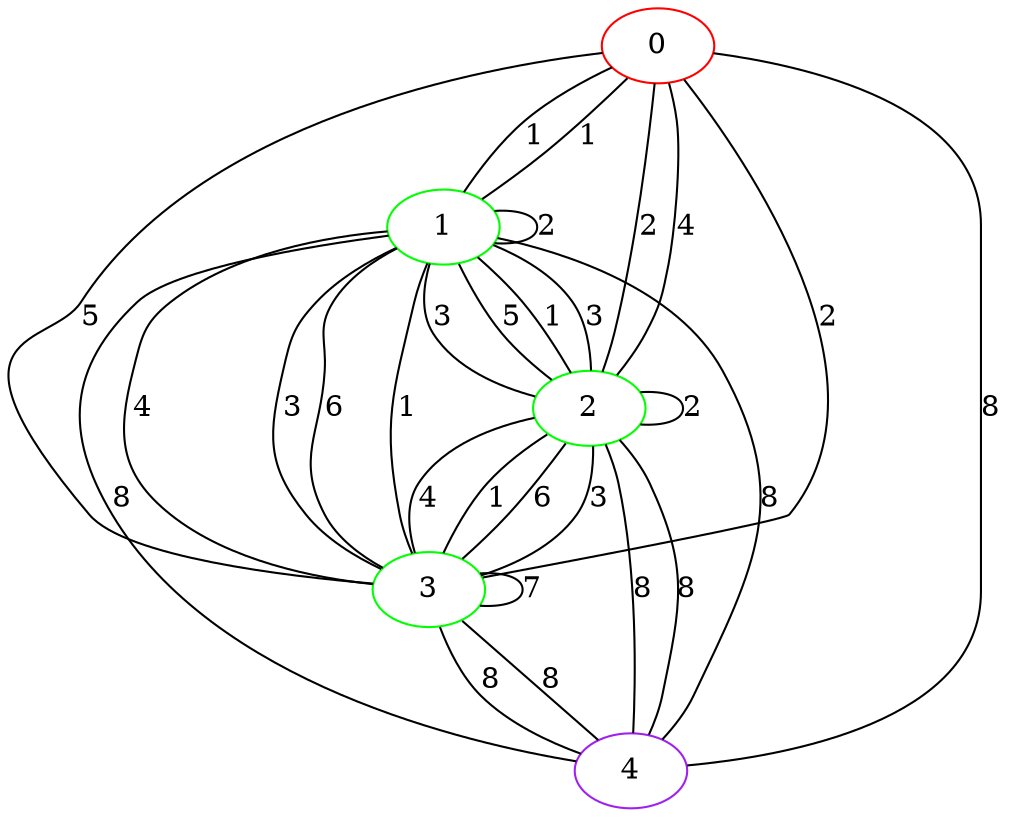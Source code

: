 graph "" {
0 [color=red, weight=1];
1 [color=green, weight=2];
2 [color=green, weight=2];
3 [color=green, weight=2];
4 [color=purple, weight=4];
0 -- 1  [key=0, label=1];
0 -- 1  [key=1, label=1];
0 -- 2  [key=0, label=2];
0 -- 2  [key=1, label=4];
0 -- 3  [key=0, label=5];
0 -- 3  [key=1, label=2];
0 -- 4  [key=0, label=8];
1 -- 1  [key=0, label=2];
1 -- 2  [key=0, label=3];
1 -- 2  [key=1, label=5];
1 -- 2  [key=2, label=1];
1 -- 2  [key=3, label=3];
1 -- 3  [key=0, label=6];
1 -- 3  [key=1, label=1];
1 -- 3  [key=2, label=4];
1 -- 3  [key=3, label=3];
1 -- 4  [key=0, label=8];
1 -- 4  [key=1, label=8];
2 -- 2  [key=0, label=2];
2 -- 3  [key=0, label=3];
2 -- 3  [key=1, label=4];
2 -- 3  [key=2, label=1];
2 -- 3  [key=3, label=6];
2 -- 4  [key=0, label=8];
2 -- 4  [key=1, label=8];
3 -- 3  [key=0, label=7];
3 -- 4  [key=0, label=8];
3 -- 4  [key=1, label=8];
}
